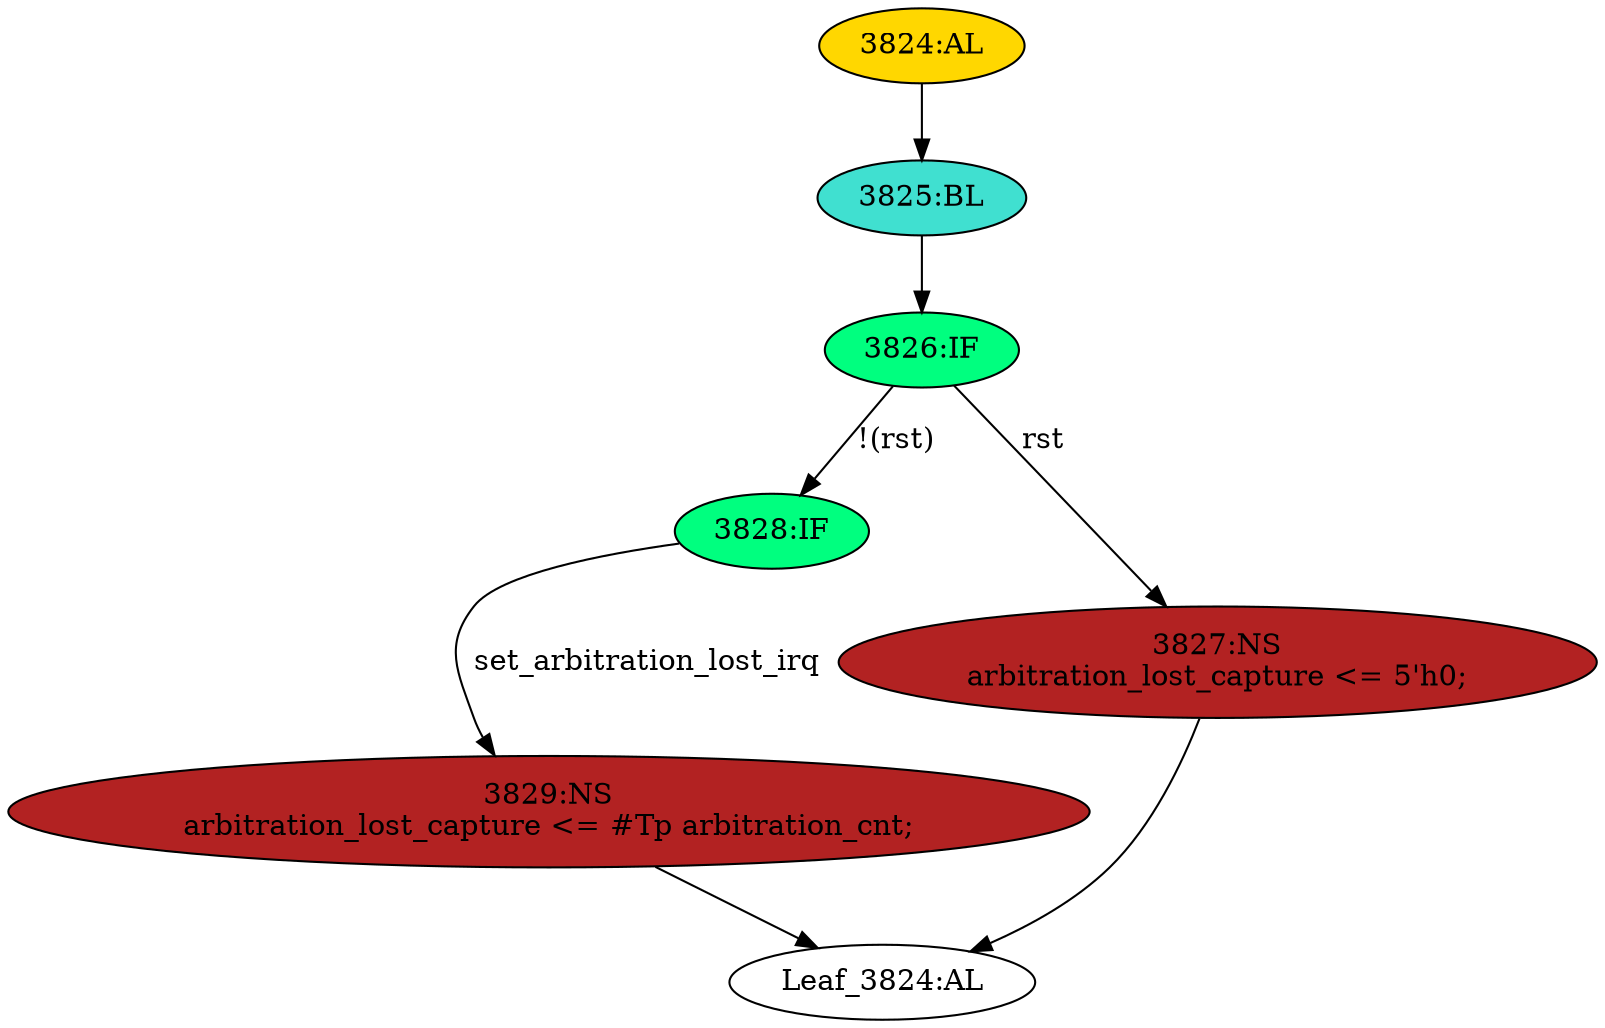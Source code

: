 strict digraph "" {
	node [label="\N"];
	"3826:IF"	 [ast="<pyverilog.vparser.ast.IfStatement object at 0x7f44f6b388d0>",
		fillcolor=springgreen,
		label="3826:IF",
		statements="[]",
		style=filled,
		typ=IfStatement];
	"3828:IF"	 [ast="<pyverilog.vparser.ast.IfStatement object at 0x7f44f6b38910>",
		fillcolor=springgreen,
		label="3828:IF",
		statements="[]",
		style=filled,
		typ=IfStatement];
	"3826:IF" -> "3828:IF"	 [cond="['rst']",
		label="!(rst)",
		lineno=3826];
	"3827:NS"	 [ast="<pyverilog.vparser.ast.NonblockingSubstitution object at 0x7f44f6b38c10>",
		fillcolor=firebrick,
		label="3827:NS
arbitration_lost_capture <= 5'h0;",
		statements="[<pyverilog.vparser.ast.NonblockingSubstitution object at 0x7f44f6b38c10>]",
		style=filled,
		typ=NonblockingSubstitution];
	"3826:IF" -> "3827:NS"	 [cond="['rst']",
		label=rst,
		lineno=3826];
	"3825:BL"	 [ast="<pyverilog.vparser.ast.Block object at 0x7f44f6b38dd0>",
		fillcolor=turquoise,
		label="3825:BL",
		statements="[]",
		style=filled,
		typ=Block];
	"3825:BL" -> "3826:IF"	 [cond="[]",
		lineno=None];
	"3829:NS"	 [ast="<pyverilog.vparser.ast.NonblockingSubstitution object at 0x7f44f6b38950>",
		fillcolor=firebrick,
		label="3829:NS
arbitration_lost_capture <= #Tp arbitration_cnt;",
		statements="[<pyverilog.vparser.ast.NonblockingSubstitution object at 0x7f44f6b38950>]",
		style=filled,
		typ=NonblockingSubstitution];
	"3828:IF" -> "3829:NS"	 [cond="['set_arbitration_lost_irq']",
		label=set_arbitration_lost_irq,
		lineno=3828];
	"3824:AL"	 [ast="<pyverilog.vparser.ast.Always object at 0x7f44f6b38e10>",
		clk_sens=True,
		fillcolor=gold,
		label="3824:AL",
		sens="['clk', 'rst']",
		statements="[]",
		style=filled,
		typ=Always,
		use_var="['set_arbitration_lost_irq', 'rst', 'arbitration_cnt']"];
	"3824:AL" -> "3825:BL"	 [cond="[]",
		lineno=None];
	"Leaf_3824:AL"	 [def_var="['arbitration_lost_capture']",
		label="Leaf_3824:AL"];
	"3827:NS" -> "Leaf_3824:AL"	 [cond="[]",
		lineno=None];
	"3829:NS" -> "Leaf_3824:AL"	 [cond="[]",
		lineno=None];
}
